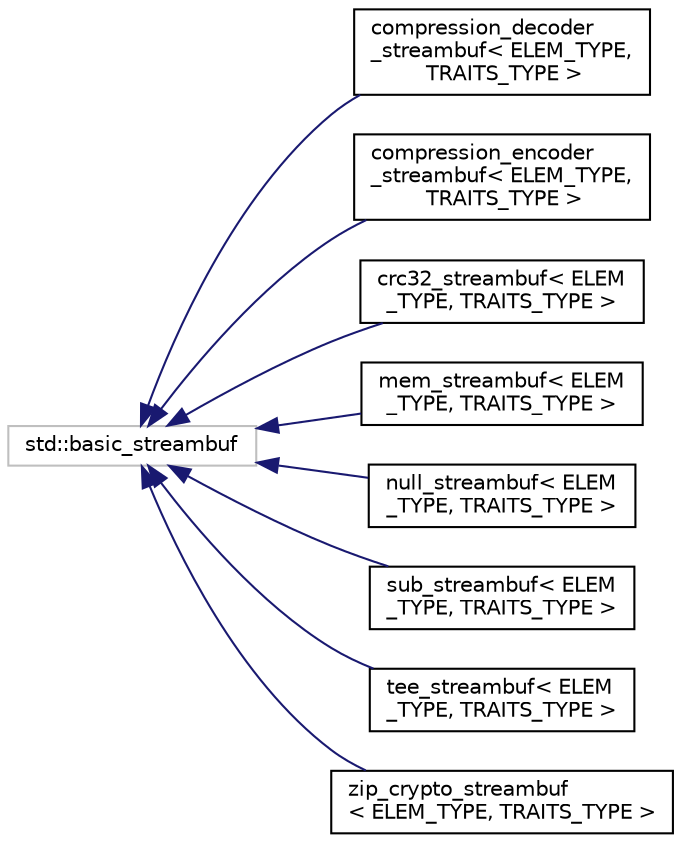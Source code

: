 digraph "Graphical Class Hierarchy"
{
 // LATEX_PDF_SIZE
  edge [fontname="Helvetica",fontsize="10",labelfontname="Helvetica",labelfontsize="10"];
  node [fontname="Helvetica",fontsize="10",shape=record];
  rankdir="LR";
  Node26 [label="std::basic_streambuf",height=0.2,width=0.4,color="grey75", fillcolor="white", style="filled",tooltip=" "];
  Node26 -> Node0 [dir="back",color="midnightblue",fontsize="10",style="solid",fontname="Helvetica"];
  Node0 [label="compression_decoder\l_streambuf\< ELEM_TYPE,\l TRAITS_TYPE \>",height=0.2,width=0.4,color="black", fillcolor="white", style="filled",URL="$classcompression__decoder__streambuf.html",tooltip=" "];
  Node26 -> Node28 [dir="back",color="midnightblue",fontsize="10",style="solid",fontname="Helvetica"];
  Node28 [label="compression_encoder\l_streambuf\< ELEM_TYPE,\l TRAITS_TYPE \>",height=0.2,width=0.4,color="black", fillcolor="white", style="filled",URL="$classcompression__encoder__streambuf.html",tooltip=" "];
  Node26 -> Node29 [dir="back",color="midnightblue",fontsize="10",style="solid",fontname="Helvetica"];
  Node29 [label="crc32_streambuf\< ELEM\l_TYPE, TRAITS_TYPE \>",height=0.2,width=0.4,color="black", fillcolor="white", style="filled",URL="$classcrc32__streambuf.html",tooltip=" "];
  Node26 -> Node30 [dir="back",color="midnightblue",fontsize="10",style="solid",fontname="Helvetica"];
  Node30 [label="mem_streambuf\< ELEM\l_TYPE, TRAITS_TYPE \>",height=0.2,width=0.4,color="black", fillcolor="white", style="filled",URL="$classmem__streambuf.html",tooltip=" "];
  Node26 -> Node31 [dir="back",color="midnightblue",fontsize="10",style="solid",fontname="Helvetica"];
  Node31 [label="null_streambuf\< ELEM\l_TYPE, TRAITS_TYPE \>",height=0.2,width=0.4,color="black", fillcolor="white", style="filled",URL="$classnull__streambuf.html",tooltip=" "];
  Node26 -> Node32 [dir="back",color="midnightblue",fontsize="10",style="solid",fontname="Helvetica"];
  Node32 [label="sub_streambuf\< ELEM\l_TYPE, TRAITS_TYPE \>",height=0.2,width=0.4,color="black", fillcolor="white", style="filled",URL="$classsub__streambuf.html",tooltip=" "];
  Node26 -> Node33 [dir="back",color="midnightblue",fontsize="10",style="solid",fontname="Helvetica"];
  Node33 [label="tee_streambuf\< ELEM\l_TYPE, TRAITS_TYPE \>",height=0.2,width=0.4,color="black", fillcolor="white", style="filled",URL="$classtee__streambuf.html",tooltip=" "];
  Node26 -> Node34 [dir="back",color="midnightblue",fontsize="10",style="solid",fontname="Helvetica"];
  Node34 [label="zip_crypto_streambuf\l\< ELEM_TYPE, TRAITS_TYPE \>",height=0.2,width=0.4,color="black", fillcolor="white", style="filled",URL="$classzip__crypto__streambuf.html",tooltip=" "];
}
